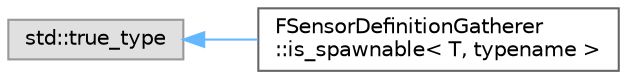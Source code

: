 digraph "类继承关系图"
{
 // INTERACTIVE_SVG=YES
 // LATEX_PDF_SIZE
  bgcolor="transparent";
  edge [fontname=Helvetica,fontsize=10,labelfontname=Helvetica,labelfontsize=10];
  node [fontname=Helvetica,fontsize=10,shape=box,height=0.2,width=0.4];
  rankdir="LR";
  Node0 [id="Node000000",label="std::true_type",height=0.2,width=0.4,color="grey60", fillcolor="#E0E0E0", style="filled",tooltip=" "];
  Node0 -> Node1 [id="edge339_Node000000_Node000001",dir="back",color="steelblue1",style="solid",tooltip=" "];
  Node1 [id="Node000001",label="FSensorDefinitionGatherer\l::is_spawnable\< T, typename \>",height=0.2,width=0.4,color="grey40", fillcolor="white", style="filled",URL="$dd/de2/structFSensorDefinitionGatherer_1_1is__spawnable.html",tooltip=" "];
}
